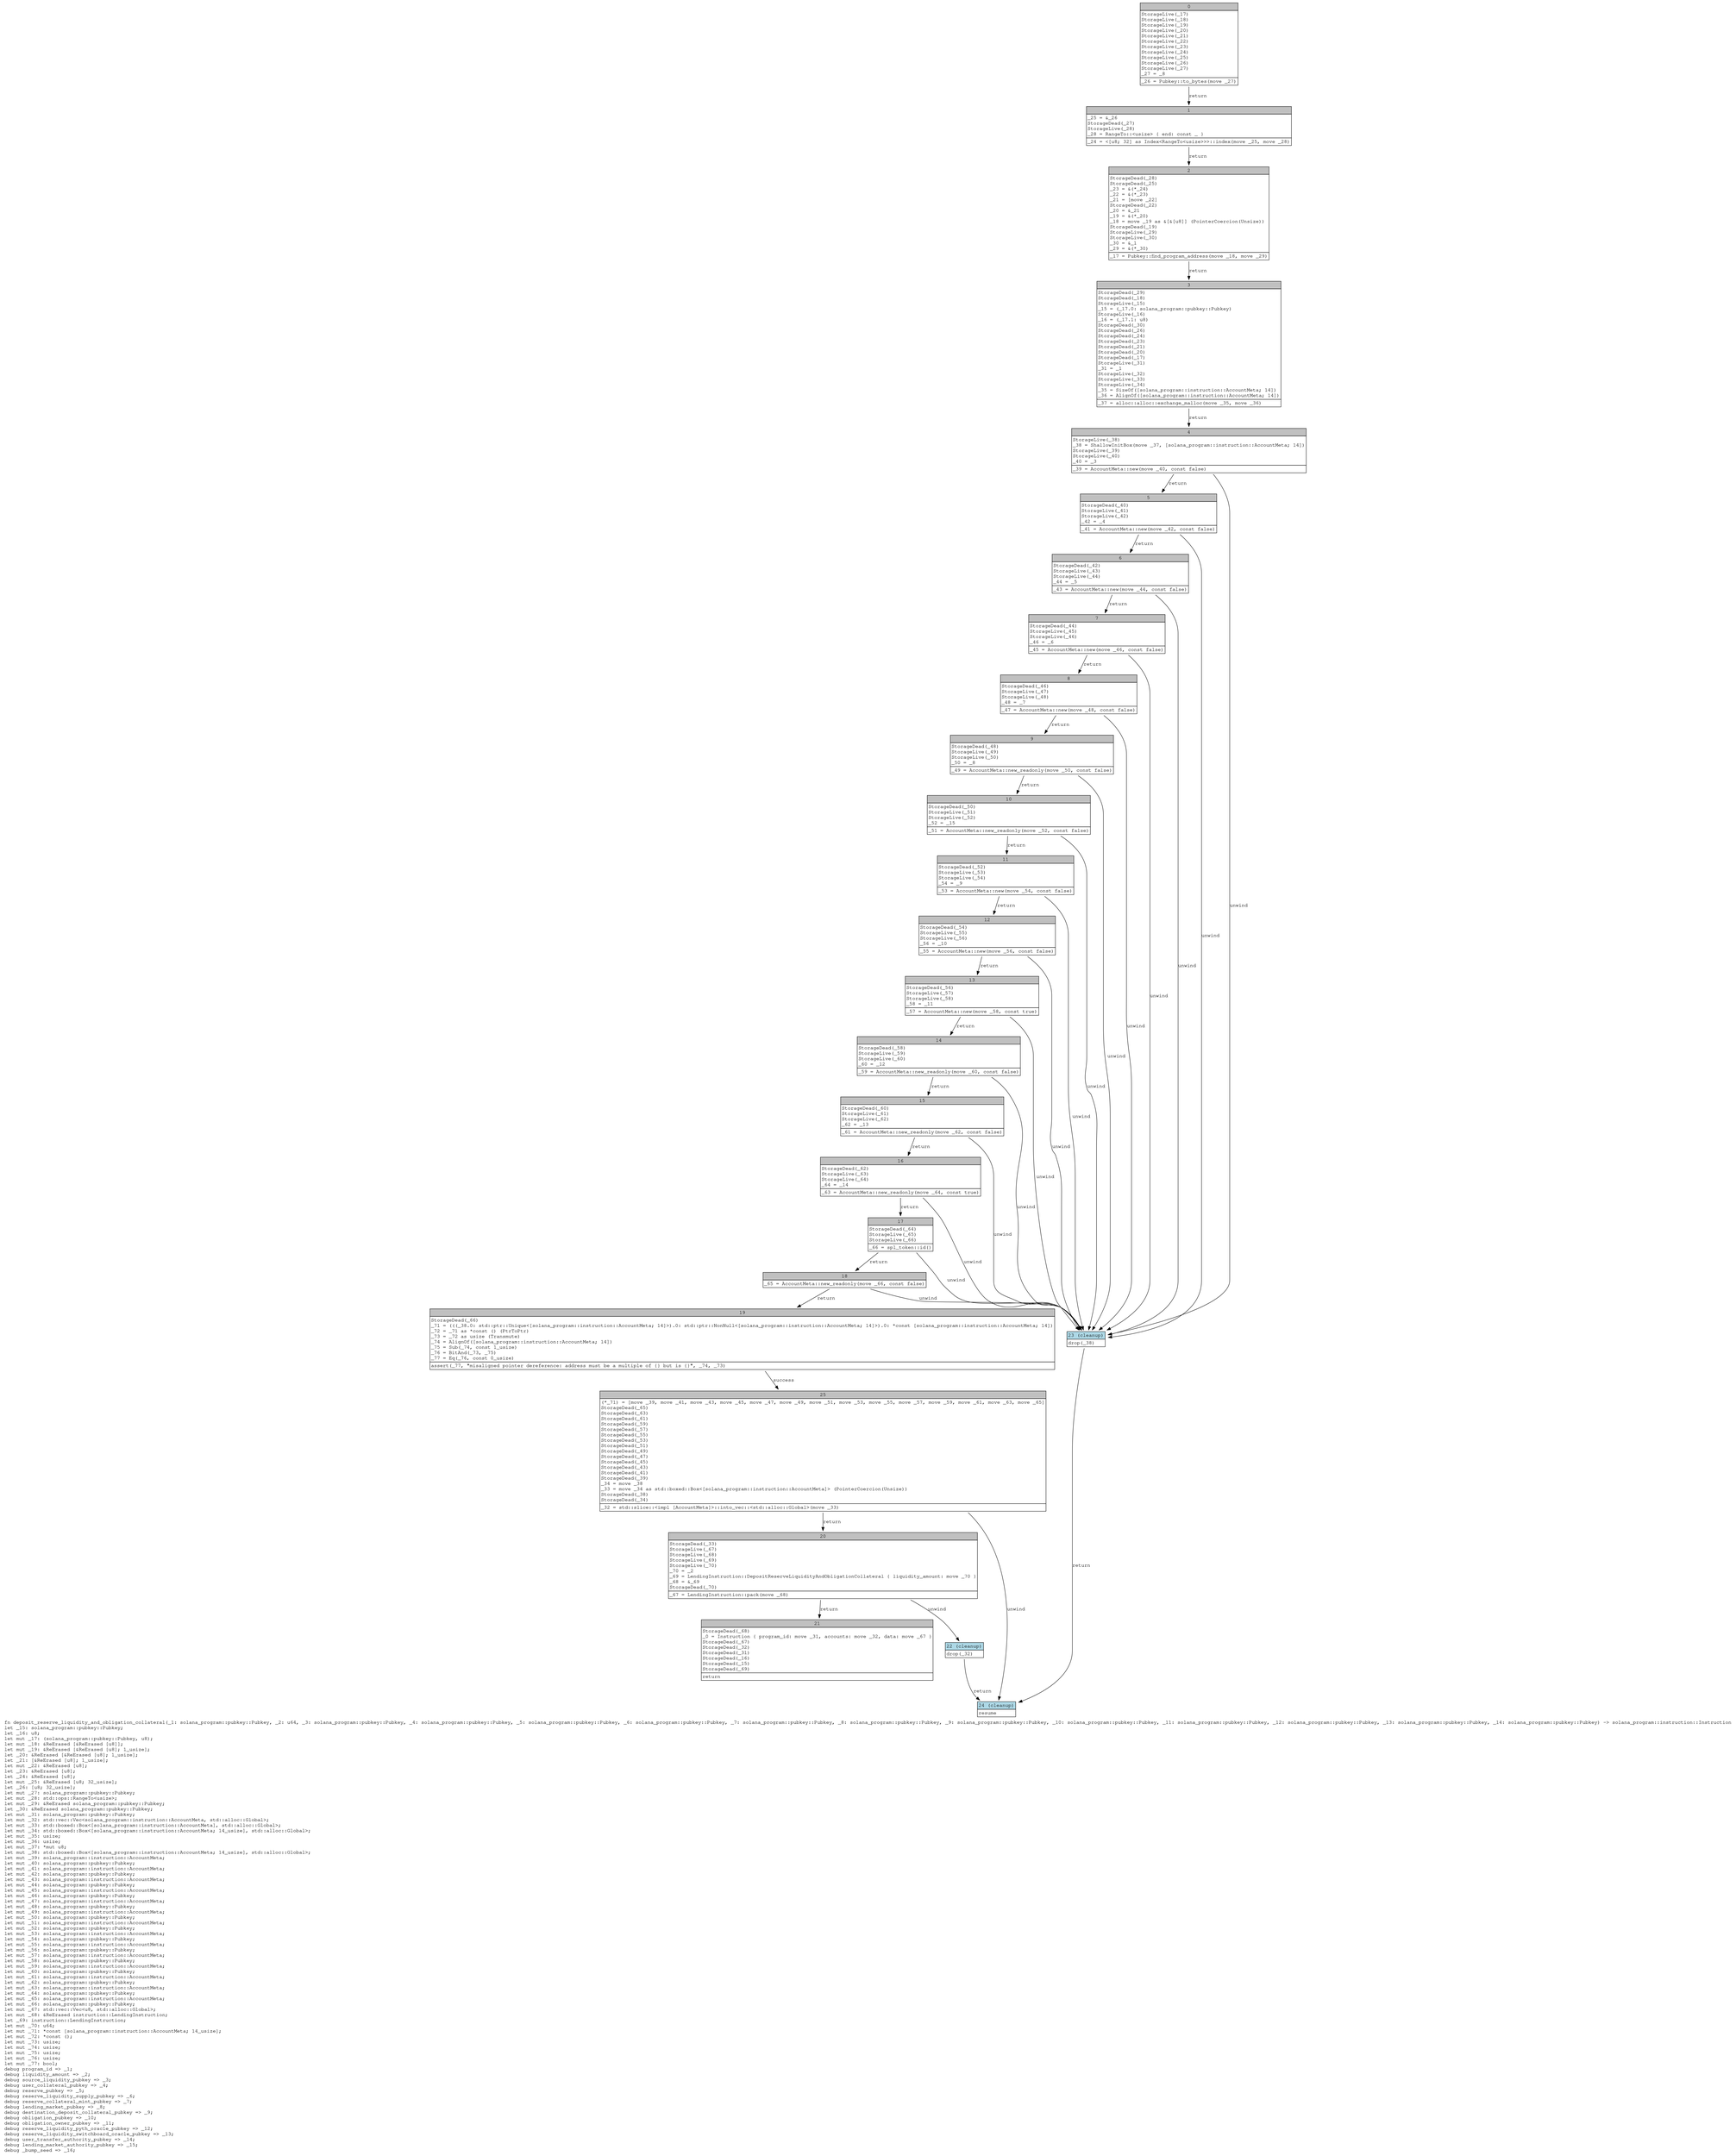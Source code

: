 digraph Mir_0_73 {
    graph [fontname="Courier, monospace"];
    node [fontname="Courier, monospace"];
    edge [fontname="Courier, monospace"];
    label=<fn deposit_reserve_liquidity_and_obligation_collateral(_1: solana_program::pubkey::Pubkey, _2: u64, _3: solana_program::pubkey::Pubkey, _4: solana_program::pubkey::Pubkey, _5: solana_program::pubkey::Pubkey, _6: solana_program::pubkey::Pubkey, _7: solana_program::pubkey::Pubkey, _8: solana_program::pubkey::Pubkey, _9: solana_program::pubkey::Pubkey, _10: solana_program::pubkey::Pubkey, _11: solana_program::pubkey::Pubkey, _12: solana_program::pubkey::Pubkey, _13: solana_program::pubkey::Pubkey, _14: solana_program::pubkey::Pubkey) -&gt; solana_program::instruction::Instruction<br align="left"/>let _15: solana_program::pubkey::Pubkey;<br align="left"/>let _16: u8;<br align="left"/>let mut _17: (solana_program::pubkey::Pubkey, u8);<br align="left"/>let mut _18: &amp;ReErased [&amp;ReErased [u8]];<br align="left"/>let mut _19: &amp;ReErased [&amp;ReErased [u8]; 1_usize];<br align="left"/>let _20: &amp;ReErased [&amp;ReErased [u8]; 1_usize];<br align="left"/>let _21: [&amp;ReErased [u8]; 1_usize];<br align="left"/>let mut _22: &amp;ReErased [u8];<br align="left"/>let _23: &amp;ReErased [u8];<br align="left"/>let _24: &amp;ReErased [u8];<br align="left"/>let mut _25: &amp;ReErased [u8; 32_usize];<br align="left"/>let _26: [u8; 32_usize];<br align="left"/>let mut _27: solana_program::pubkey::Pubkey;<br align="left"/>let mut _28: std::ops::RangeTo&lt;usize&gt;;<br align="left"/>let mut _29: &amp;ReErased solana_program::pubkey::Pubkey;<br align="left"/>let _30: &amp;ReErased solana_program::pubkey::Pubkey;<br align="left"/>let mut _31: solana_program::pubkey::Pubkey;<br align="left"/>let mut _32: std::vec::Vec&lt;solana_program::instruction::AccountMeta, std::alloc::Global&gt;;<br align="left"/>let mut _33: std::boxed::Box&lt;[solana_program::instruction::AccountMeta], std::alloc::Global&gt;;<br align="left"/>let mut _34: std::boxed::Box&lt;[solana_program::instruction::AccountMeta; 14_usize], std::alloc::Global&gt;;<br align="left"/>let mut _35: usize;<br align="left"/>let mut _36: usize;<br align="left"/>let mut _37: *mut u8;<br align="left"/>let mut _38: std::boxed::Box&lt;[solana_program::instruction::AccountMeta; 14_usize], std::alloc::Global&gt;;<br align="left"/>let mut _39: solana_program::instruction::AccountMeta;<br align="left"/>let mut _40: solana_program::pubkey::Pubkey;<br align="left"/>let mut _41: solana_program::instruction::AccountMeta;<br align="left"/>let mut _42: solana_program::pubkey::Pubkey;<br align="left"/>let mut _43: solana_program::instruction::AccountMeta;<br align="left"/>let mut _44: solana_program::pubkey::Pubkey;<br align="left"/>let mut _45: solana_program::instruction::AccountMeta;<br align="left"/>let mut _46: solana_program::pubkey::Pubkey;<br align="left"/>let mut _47: solana_program::instruction::AccountMeta;<br align="left"/>let mut _48: solana_program::pubkey::Pubkey;<br align="left"/>let mut _49: solana_program::instruction::AccountMeta;<br align="left"/>let mut _50: solana_program::pubkey::Pubkey;<br align="left"/>let mut _51: solana_program::instruction::AccountMeta;<br align="left"/>let mut _52: solana_program::pubkey::Pubkey;<br align="left"/>let mut _53: solana_program::instruction::AccountMeta;<br align="left"/>let mut _54: solana_program::pubkey::Pubkey;<br align="left"/>let mut _55: solana_program::instruction::AccountMeta;<br align="left"/>let mut _56: solana_program::pubkey::Pubkey;<br align="left"/>let mut _57: solana_program::instruction::AccountMeta;<br align="left"/>let mut _58: solana_program::pubkey::Pubkey;<br align="left"/>let mut _59: solana_program::instruction::AccountMeta;<br align="left"/>let mut _60: solana_program::pubkey::Pubkey;<br align="left"/>let mut _61: solana_program::instruction::AccountMeta;<br align="left"/>let mut _62: solana_program::pubkey::Pubkey;<br align="left"/>let mut _63: solana_program::instruction::AccountMeta;<br align="left"/>let mut _64: solana_program::pubkey::Pubkey;<br align="left"/>let mut _65: solana_program::instruction::AccountMeta;<br align="left"/>let mut _66: solana_program::pubkey::Pubkey;<br align="left"/>let mut _67: std::vec::Vec&lt;u8, std::alloc::Global&gt;;<br align="left"/>let mut _68: &amp;ReErased instruction::LendingInstruction;<br align="left"/>let _69: instruction::LendingInstruction;<br align="left"/>let mut _70: u64;<br align="left"/>let mut _71: *const [solana_program::instruction::AccountMeta; 14_usize];<br align="left"/>let mut _72: *const ();<br align="left"/>let mut _73: usize;<br align="left"/>let mut _74: usize;<br align="left"/>let mut _75: usize;<br align="left"/>let mut _76: usize;<br align="left"/>let mut _77: bool;<br align="left"/>debug program_id =&gt; _1;<br align="left"/>debug liquidity_amount =&gt; _2;<br align="left"/>debug source_liquidity_pubkey =&gt; _3;<br align="left"/>debug user_collateral_pubkey =&gt; _4;<br align="left"/>debug reserve_pubkey =&gt; _5;<br align="left"/>debug reserve_liquidity_supply_pubkey =&gt; _6;<br align="left"/>debug reserve_collateral_mint_pubkey =&gt; _7;<br align="left"/>debug lending_market_pubkey =&gt; _8;<br align="left"/>debug destination_deposit_collateral_pubkey =&gt; _9;<br align="left"/>debug obligation_pubkey =&gt; _10;<br align="left"/>debug obligation_owner_pubkey =&gt; _11;<br align="left"/>debug reserve_liquidity_pyth_oracle_pubkey =&gt; _12;<br align="left"/>debug reserve_liquidity_switchboard_oracle_pubkey =&gt; _13;<br align="left"/>debug user_transfer_authority_pubkey =&gt; _14;<br align="left"/>debug lending_market_authority_pubkey =&gt; _15;<br align="left"/>debug _bump_seed =&gt; _16;<br align="left"/>>;
    bb0__0_73 [shape="none", label=<<table border="0" cellborder="1" cellspacing="0"><tr><td bgcolor="gray" align="center" colspan="1">0</td></tr><tr><td align="left" balign="left">StorageLive(_17)<br/>StorageLive(_18)<br/>StorageLive(_19)<br/>StorageLive(_20)<br/>StorageLive(_21)<br/>StorageLive(_22)<br/>StorageLive(_23)<br/>StorageLive(_24)<br/>StorageLive(_25)<br/>StorageLive(_26)<br/>StorageLive(_27)<br/>_27 = _8<br/></td></tr><tr><td align="left">_26 = Pubkey::to_bytes(move _27)</td></tr></table>>];
    bb1__0_73 [shape="none", label=<<table border="0" cellborder="1" cellspacing="0"><tr><td bgcolor="gray" align="center" colspan="1">1</td></tr><tr><td align="left" balign="left">_25 = &amp;_26<br/>StorageDead(_27)<br/>StorageLive(_28)<br/>_28 = RangeTo::&lt;usize&gt; { end: const _ }<br/></td></tr><tr><td align="left">_24 = &lt;[u8; 32] as Index&lt;RangeTo&lt;usize&gt;&gt;&gt;::index(move _25, move _28)</td></tr></table>>];
    bb2__0_73 [shape="none", label=<<table border="0" cellborder="1" cellspacing="0"><tr><td bgcolor="gray" align="center" colspan="1">2</td></tr><tr><td align="left" balign="left">StorageDead(_28)<br/>StorageDead(_25)<br/>_23 = &amp;(*_24)<br/>_22 = &amp;(*_23)<br/>_21 = [move _22]<br/>StorageDead(_22)<br/>_20 = &amp;_21<br/>_19 = &amp;(*_20)<br/>_18 = move _19 as &amp;[&amp;[u8]] (PointerCoercion(Unsize))<br/>StorageDead(_19)<br/>StorageLive(_29)<br/>StorageLive(_30)<br/>_30 = &amp;_1<br/>_29 = &amp;(*_30)<br/></td></tr><tr><td align="left">_17 = Pubkey::find_program_address(move _18, move _29)</td></tr></table>>];
    bb3__0_73 [shape="none", label=<<table border="0" cellborder="1" cellspacing="0"><tr><td bgcolor="gray" align="center" colspan="1">3</td></tr><tr><td align="left" balign="left">StorageDead(_29)<br/>StorageDead(_18)<br/>StorageLive(_15)<br/>_15 = (_17.0: solana_program::pubkey::Pubkey)<br/>StorageLive(_16)<br/>_16 = (_17.1: u8)<br/>StorageDead(_30)<br/>StorageDead(_26)<br/>StorageDead(_24)<br/>StorageDead(_23)<br/>StorageDead(_21)<br/>StorageDead(_20)<br/>StorageDead(_17)<br/>StorageLive(_31)<br/>_31 = _1<br/>StorageLive(_32)<br/>StorageLive(_33)<br/>StorageLive(_34)<br/>_35 = SizeOf([solana_program::instruction::AccountMeta; 14])<br/>_36 = AlignOf([solana_program::instruction::AccountMeta; 14])<br/></td></tr><tr><td align="left">_37 = alloc::alloc::exchange_malloc(move _35, move _36)</td></tr></table>>];
    bb4__0_73 [shape="none", label=<<table border="0" cellborder="1" cellspacing="0"><tr><td bgcolor="gray" align="center" colspan="1">4</td></tr><tr><td align="left" balign="left">StorageLive(_38)<br/>_38 = ShallowInitBox(move _37, [solana_program::instruction::AccountMeta; 14])<br/>StorageLive(_39)<br/>StorageLive(_40)<br/>_40 = _3<br/></td></tr><tr><td align="left">_39 = AccountMeta::new(move _40, const false)</td></tr></table>>];
    bb5__0_73 [shape="none", label=<<table border="0" cellborder="1" cellspacing="0"><tr><td bgcolor="gray" align="center" colspan="1">5</td></tr><tr><td align="left" balign="left">StorageDead(_40)<br/>StorageLive(_41)<br/>StorageLive(_42)<br/>_42 = _4<br/></td></tr><tr><td align="left">_41 = AccountMeta::new(move _42, const false)</td></tr></table>>];
    bb6__0_73 [shape="none", label=<<table border="0" cellborder="1" cellspacing="0"><tr><td bgcolor="gray" align="center" colspan="1">6</td></tr><tr><td align="left" balign="left">StorageDead(_42)<br/>StorageLive(_43)<br/>StorageLive(_44)<br/>_44 = _5<br/></td></tr><tr><td align="left">_43 = AccountMeta::new(move _44, const false)</td></tr></table>>];
    bb7__0_73 [shape="none", label=<<table border="0" cellborder="1" cellspacing="0"><tr><td bgcolor="gray" align="center" colspan="1">7</td></tr><tr><td align="left" balign="left">StorageDead(_44)<br/>StorageLive(_45)<br/>StorageLive(_46)<br/>_46 = _6<br/></td></tr><tr><td align="left">_45 = AccountMeta::new(move _46, const false)</td></tr></table>>];
    bb8__0_73 [shape="none", label=<<table border="0" cellborder="1" cellspacing="0"><tr><td bgcolor="gray" align="center" colspan="1">8</td></tr><tr><td align="left" balign="left">StorageDead(_46)<br/>StorageLive(_47)<br/>StorageLive(_48)<br/>_48 = _7<br/></td></tr><tr><td align="left">_47 = AccountMeta::new(move _48, const false)</td></tr></table>>];
    bb9__0_73 [shape="none", label=<<table border="0" cellborder="1" cellspacing="0"><tr><td bgcolor="gray" align="center" colspan="1">9</td></tr><tr><td align="left" balign="left">StorageDead(_48)<br/>StorageLive(_49)<br/>StorageLive(_50)<br/>_50 = _8<br/></td></tr><tr><td align="left">_49 = AccountMeta::new_readonly(move _50, const false)</td></tr></table>>];
    bb10__0_73 [shape="none", label=<<table border="0" cellborder="1" cellspacing="0"><tr><td bgcolor="gray" align="center" colspan="1">10</td></tr><tr><td align="left" balign="left">StorageDead(_50)<br/>StorageLive(_51)<br/>StorageLive(_52)<br/>_52 = _15<br/></td></tr><tr><td align="left">_51 = AccountMeta::new_readonly(move _52, const false)</td></tr></table>>];
    bb11__0_73 [shape="none", label=<<table border="0" cellborder="1" cellspacing="0"><tr><td bgcolor="gray" align="center" colspan="1">11</td></tr><tr><td align="left" balign="left">StorageDead(_52)<br/>StorageLive(_53)<br/>StorageLive(_54)<br/>_54 = _9<br/></td></tr><tr><td align="left">_53 = AccountMeta::new(move _54, const false)</td></tr></table>>];
    bb12__0_73 [shape="none", label=<<table border="0" cellborder="1" cellspacing="0"><tr><td bgcolor="gray" align="center" colspan="1">12</td></tr><tr><td align="left" balign="left">StorageDead(_54)<br/>StorageLive(_55)<br/>StorageLive(_56)<br/>_56 = _10<br/></td></tr><tr><td align="left">_55 = AccountMeta::new(move _56, const false)</td></tr></table>>];
    bb13__0_73 [shape="none", label=<<table border="0" cellborder="1" cellspacing="0"><tr><td bgcolor="gray" align="center" colspan="1">13</td></tr><tr><td align="left" balign="left">StorageDead(_56)<br/>StorageLive(_57)<br/>StorageLive(_58)<br/>_58 = _11<br/></td></tr><tr><td align="left">_57 = AccountMeta::new(move _58, const true)</td></tr></table>>];
    bb14__0_73 [shape="none", label=<<table border="0" cellborder="1" cellspacing="0"><tr><td bgcolor="gray" align="center" colspan="1">14</td></tr><tr><td align="left" balign="left">StorageDead(_58)<br/>StorageLive(_59)<br/>StorageLive(_60)<br/>_60 = _12<br/></td></tr><tr><td align="left">_59 = AccountMeta::new_readonly(move _60, const false)</td></tr></table>>];
    bb15__0_73 [shape="none", label=<<table border="0" cellborder="1" cellspacing="0"><tr><td bgcolor="gray" align="center" colspan="1">15</td></tr><tr><td align="left" balign="left">StorageDead(_60)<br/>StorageLive(_61)<br/>StorageLive(_62)<br/>_62 = _13<br/></td></tr><tr><td align="left">_61 = AccountMeta::new_readonly(move _62, const false)</td></tr></table>>];
    bb16__0_73 [shape="none", label=<<table border="0" cellborder="1" cellspacing="0"><tr><td bgcolor="gray" align="center" colspan="1">16</td></tr><tr><td align="left" balign="left">StorageDead(_62)<br/>StorageLive(_63)<br/>StorageLive(_64)<br/>_64 = _14<br/></td></tr><tr><td align="left">_63 = AccountMeta::new_readonly(move _64, const true)</td></tr></table>>];
    bb17__0_73 [shape="none", label=<<table border="0" cellborder="1" cellspacing="0"><tr><td bgcolor="gray" align="center" colspan="1">17</td></tr><tr><td align="left" balign="left">StorageDead(_64)<br/>StorageLive(_65)<br/>StorageLive(_66)<br/></td></tr><tr><td align="left">_66 = spl_token::id()</td></tr></table>>];
    bb18__0_73 [shape="none", label=<<table border="0" cellborder="1" cellspacing="0"><tr><td bgcolor="gray" align="center" colspan="1">18</td></tr><tr><td align="left">_65 = AccountMeta::new_readonly(move _66, const false)</td></tr></table>>];
    bb19__0_73 [shape="none", label=<<table border="0" cellborder="1" cellspacing="0"><tr><td bgcolor="gray" align="center" colspan="1">19</td></tr><tr><td align="left" balign="left">StorageDead(_66)<br/>_71 = (((_38.0: std::ptr::Unique&lt;[solana_program::instruction::AccountMeta; 14]&gt;).0: std::ptr::NonNull&lt;[solana_program::instruction::AccountMeta; 14]&gt;).0: *const [solana_program::instruction::AccountMeta; 14])<br/>_72 = _71 as *const () (PtrToPtr)<br/>_73 = _72 as usize (Transmute)<br/>_74 = AlignOf([solana_program::instruction::AccountMeta; 14])<br/>_75 = Sub(_74, const 1_usize)<br/>_76 = BitAnd(_73, _75)<br/>_77 = Eq(_76, const 0_usize)<br/></td></tr><tr><td align="left">assert(_77, &quot;misaligned pointer dereference: address must be a multiple of {} but is {}&quot;, _74, _73)</td></tr></table>>];
    bb20__0_73 [shape="none", label=<<table border="0" cellborder="1" cellspacing="0"><tr><td bgcolor="gray" align="center" colspan="1">20</td></tr><tr><td align="left" balign="left">StorageDead(_33)<br/>StorageLive(_67)<br/>StorageLive(_68)<br/>StorageLive(_69)<br/>StorageLive(_70)<br/>_70 = _2<br/>_69 = LendingInstruction::DepositReserveLiquidityAndObligationCollateral { liquidity_amount: move _70 }<br/>_68 = &amp;_69<br/>StorageDead(_70)<br/></td></tr><tr><td align="left">_67 = LendingInstruction::pack(move _68)</td></tr></table>>];
    bb21__0_73 [shape="none", label=<<table border="0" cellborder="1" cellspacing="0"><tr><td bgcolor="gray" align="center" colspan="1">21</td></tr><tr><td align="left" balign="left">StorageDead(_68)<br/>_0 = Instruction { program_id: move _31, accounts: move _32, data: move _67 }<br/>StorageDead(_67)<br/>StorageDead(_32)<br/>StorageDead(_31)<br/>StorageDead(_16)<br/>StorageDead(_15)<br/>StorageDead(_69)<br/></td></tr><tr><td align="left">return</td></tr></table>>];
    bb22__0_73 [shape="none", label=<<table border="0" cellborder="1" cellspacing="0"><tr><td bgcolor="lightblue" align="center" colspan="1">22 (cleanup)</td></tr><tr><td align="left">drop(_32)</td></tr></table>>];
    bb23__0_73 [shape="none", label=<<table border="0" cellborder="1" cellspacing="0"><tr><td bgcolor="lightblue" align="center" colspan="1">23 (cleanup)</td></tr><tr><td align="left">drop(_38)</td></tr></table>>];
    bb24__0_73 [shape="none", label=<<table border="0" cellborder="1" cellspacing="0"><tr><td bgcolor="lightblue" align="center" colspan="1">24 (cleanup)</td></tr><tr><td align="left">resume</td></tr></table>>];
    bb25__0_73 [shape="none", label=<<table border="0" cellborder="1" cellspacing="0"><tr><td bgcolor="gray" align="center" colspan="1">25</td></tr><tr><td align="left" balign="left">(*_71) = [move _39, move _41, move _43, move _45, move _47, move _49, move _51, move _53, move _55, move _57, move _59, move _61, move _63, move _65]<br/>StorageDead(_65)<br/>StorageDead(_63)<br/>StorageDead(_61)<br/>StorageDead(_59)<br/>StorageDead(_57)<br/>StorageDead(_55)<br/>StorageDead(_53)<br/>StorageDead(_51)<br/>StorageDead(_49)<br/>StorageDead(_47)<br/>StorageDead(_45)<br/>StorageDead(_43)<br/>StorageDead(_41)<br/>StorageDead(_39)<br/>_34 = move _38<br/>_33 = move _34 as std::boxed::Box&lt;[solana_program::instruction::AccountMeta]&gt; (PointerCoercion(Unsize))<br/>StorageDead(_38)<br/>StorageDead(_34)<br/></td></tr><tr><td align="left">_32 = std::slice::&lt;impl [AccountMeta]&gt;::into_vec::&lt;std::alloc::Global&gt;(move _33)</td></tr></table>>];
    bb0__0_73 -> bb1__0_73 [label="return"];
    bb1__0_73 -> bb2__0_73 [label="return"];
    bb2__0_73 -> bb3__0_73 [label="return"];
    bb3__0_73 -> bb4__0_73 [label="return"];
    bb4__0_73 -> bb5__0_73 [label="return"];
    bb4__0_73 -> bb23__0_73 [label="unwind"];
    bb5__0_73 -> bb6__0_73 [label="return"];
    bb5__0_73 -> bb23__0_73 [label="unwind"];
    bb6__0_73 -> bb7__0_73 [label="return"];
    bb6__0_73 -> bb23__0_73 [label="unwind"];
    bb7__0_73 -> bb8__0_73 [label="return"];
    bb7__0_73 -> bb23__0_73 [label="unwind"];
    bb8__0_73 -> bb9__0_73 [label="return"];
    bb8__0_73 -> bb23__0_73 [label="unwind"];
    bb9__0_73 -> bb10__0_73 [label="return"];
    bb9__0_73 -> bb23__0_73 [label="unwind"];
    bb10__0_73 -> bb11__0_73 [label="return"];
    bb10__0_73 -> bb23__0_73 [label="unwind"];
    bb11__0_73 -> bb12__0_73 [label="return"];
    bb11__0_73 -> bb23__0_73 [label="unwind"];
    bb12__0_73 -> bb13__0_73 [label="return"];
    bb12__0_73 -> bb23__0_73 [label="unwind"];
    bb13__0_73 -> bb14__0_73 [label="return"];
    bb13__0_73 -> bb23__0_73 [label="unwind"];
    bb14__0_73 -> bb15__0_73 [label="return"];
    bb14__0_73 -> bb23__0_73 [label="unwind"];
    bb15__0_73 -> bb16__0_73 [label="return"];
    bb15__0_73 -> bb23__0_73 [label="unwind"];
    bb16__0_73 -> bb17__0_73 [label="return"];
    bb16__0_73 -> bb23__0_73 [label="unwind"];
    bb17__0_73 -> bb18__0_73 [label="return"];
    bb17__0_73 -> bb23__0_73 [label="unwind"];
    bb18__0_73 -> bb19__0_73 [label="return"];
    bb18__0_73 -> bb23__0_73 [label="unwind"];
    bb19__0_73 -> bb25__0_73 [label="success"];
    bb20__0_73 -> bb21__0_73 [label="return"];
    bb20__0_73 -> bb22__0_73 [label="unwind"];
    bb22__0_73 -> bb24__0_73 [label="return"];
    bb23__0_73 -> bb24__0_73 [label="return"];
    bb25__0_73 -> bb20__0_73 [label="return"];
    bb25__0_73 -> bb24__0_73 [label="unwind"];
}

